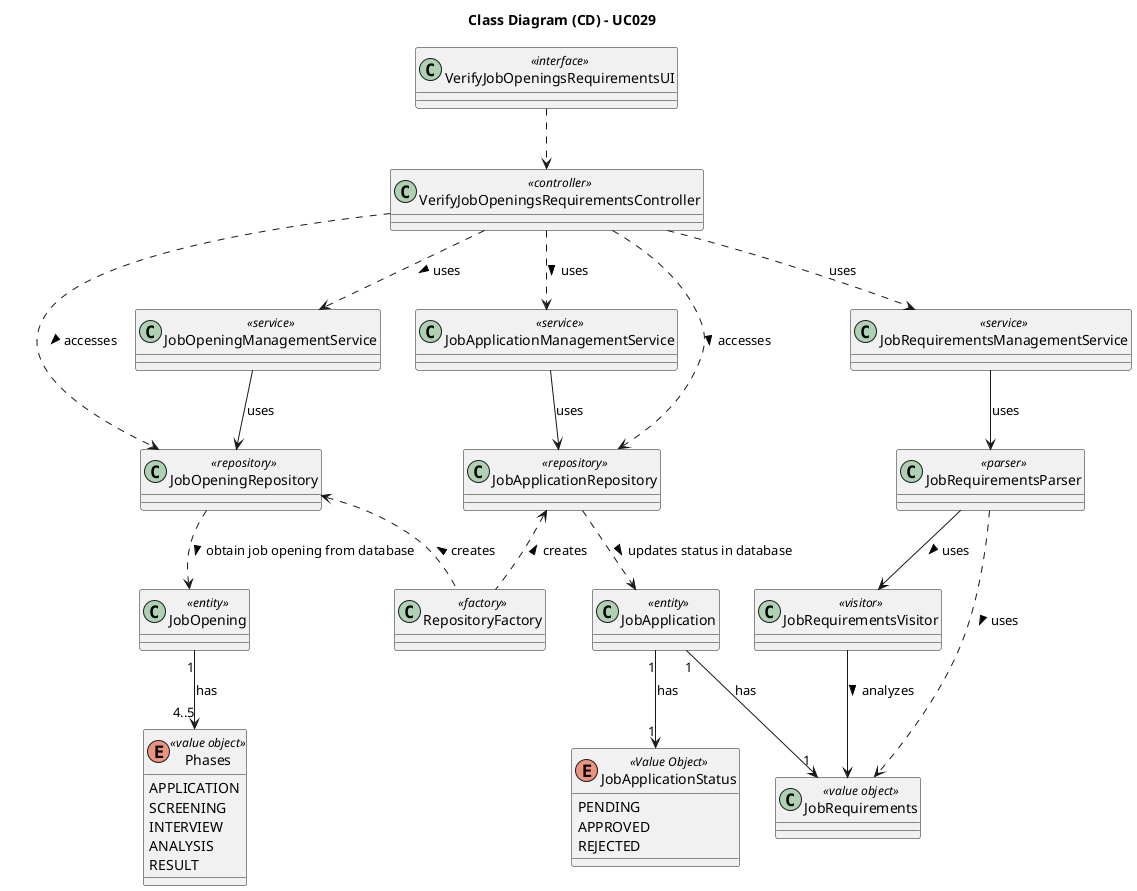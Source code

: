 @startuml
skinparam packageStyle rectangle
skinparam shadowing false

skinparam classAttributeIconSize 0

title Class Diagram (CD) - UC029

class VerifyJobOpeningsRequirementsUI <<interface>>

class VerifyJobOpeningsRequirementsController <<controller>>

class JobOpeningManagementService <<service>>

class JobApplicationManagementService <<service>>

class JobRequirementsManagementService <<service>>

class JobOpeningRepository <<repository>>

class JobApplicationRepository <<repository>>

class RepositoryFactory <<factory>>

class JobRequirementsParser <<parser>>

class JobRequirementsVisitor <<visitor>>

class JobOpening <<entity>>

class JobApplication <<entity>>

enum JobApplicationStatus <<Value Object>> {
        PENDING
        APPROVED
        REJECTED
    }

enum Phases <<value object>> {
    APPLICATION
    SCREENING
    INTERVIEW
    ANALYSIS
    RESULT
}

class JobRequirements <<value object>>


VerifyJobOpeningsRequirementsUI ..> VerifyJobOpeningsRequirementsController

VerifyJobOpeningsRequirementsController ..> JobOpeningManagementService : uses >
VerifyJobOpeningsRequirementsController ..> JobApplicationManagementService : uses >
VerifyJobOpeningsRequirementsController ..> JobRequirementsManagementService : uses

VerifyJobOpeningsRequirementsController ..> JobOpeningRepository : accesses >
VerifyJobOpeningsRequirementsController ..> JobApplicationRepository : accesses >

JobOpeningManagementService --> JobOpeningRepository : uses
JobApplicationManagementService --> JobApplicationRepository : uses
JobRequirementsManagementService --> JobRequirementsParser : uses

JobRequirementsParser --> JobRequirementsVisitor : uses >
JobRequirementsParser  ..> JobRequirements : uses >
JobRequirementsVisitor --> JobRequirements : analyzes >

JobOpeningRepository <.. RepositoryFactory : creates <
JobApplicationRepository <.. RepositoryFactory : creates <

JobOpeningRepository ..> JobOpening : obtain job opening from database >
JobApplicationRepository ..> JobApplication : updates status in database >

JobOpening "1" --> "4..5" Phases : has

JobApplication "1" --> "1" JobApplicationStatus : has
JobApplication "1" --> "1" JobRequirements : has


@enduml